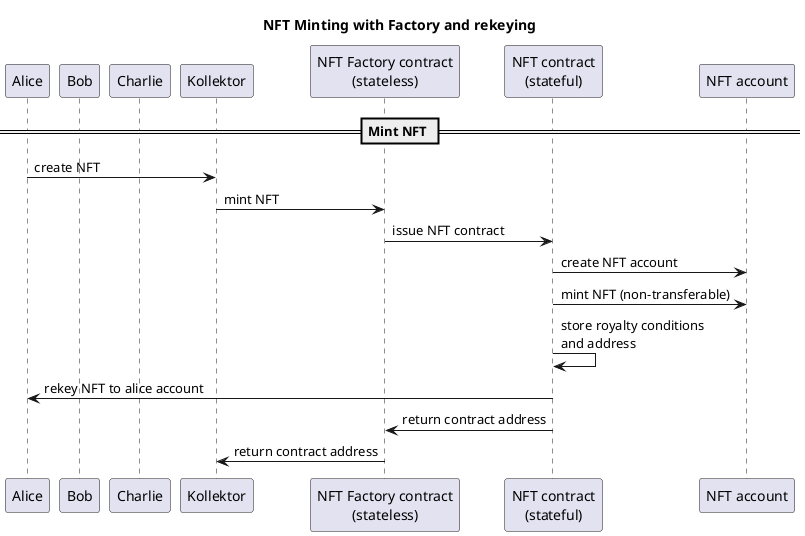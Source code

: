 @startuml

title "NFT Minting with Factory and rekeying"

participant "Alice" as ali
participant "Bob" as bob
participant "Charlie" as cha
participant "Kollektor" as kol
participant "NFT Factory contract\n(stateless)" as fac
participant "NFT contract\n(stateful)" as nfc
participant "NFT account" as nfa


== Mint NFT ==

ali -> kol: create NFT
kol -> fac: mint NFT
fac -> nfc: issue NFT contract
nfc -> nfa: create NFT account
nfc -> nfa: mint NFT (non-transferable)
nfc -> nfc: store royalty conditions\nand address
nfc -> ali: rekey NFT to alice account
nfc -> fac: return contract address
fac -> kol: return contract address


@enduml